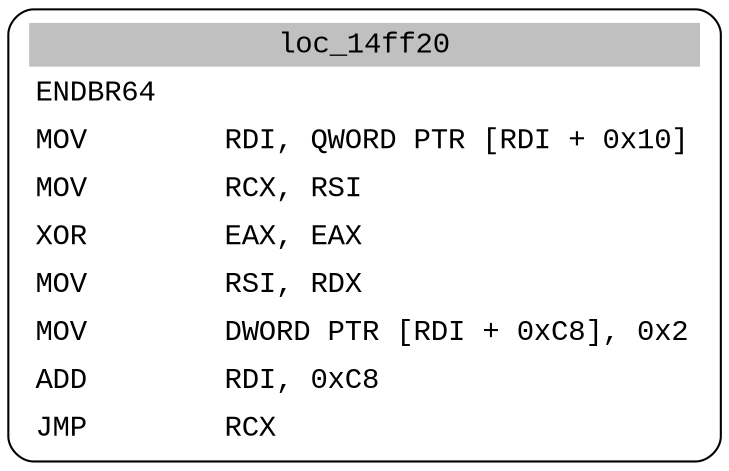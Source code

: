digraph asm_graph {
1941 [
shape="Mrecord" fontname="Courier New"label =<<table border="0" cellborder="0" cellpadding="3"><tr><td align="center" colspan="2" bgcolor="grey">loc_14ff20</td></tr><tr><td align="left">ENDBR64    </td></tr><tr><td align="left">MOV        RDI, QWORD PTR [RDI + 0x10]</td></tr><tr><td align="left">MOV        RCX, RSI</td></tr><tr><td align="left">XOR        EAX, EAX</td></tr><tr><td align="left">MOV        RSI, RDX</td></tr><tr><td align="left">MOV        DWORD PTR [RDI + 0xC8], 0x2</td></tr><tr><td align="left">ADD        RDI, 0xC8</td></tr><tr><td align="left">JMP        RCX</td></tr></table>> ];
}